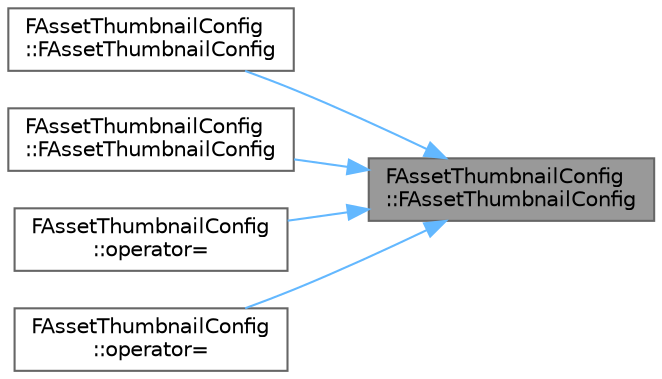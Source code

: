 digraph "FAssetThumbnailConfig::FAssetThumbnailConfig"
{
 // INTERACTIVE_SVG=YES
 // LATEX_PDF_SIZE
  bgcolor="transparent";
  edge [fontname=Helvetica,fontsize=10,labelfontname=Helvetica,labelfontsize=10];
  node [fontname=Helvetica,fontsize=10,shape=box,height=0.2,width=0.4];
  rankdir="RL";
  Node1 [id="Node000001",label="FAssetThumbnailConfig\l::FAssetThumbnailConfig",height=0.2,width=0.4,color="gray40", fillcolor="grey60", style="filled", fontcolor="black",tooltip=" "];
  Node1 -> Node2 [id="edge1_Node000001_Node000002",dir="back",color="steelblue1",style="solid",tooltip=" "];
  Node2 [id="Node000002",label="FAssetThumbnailConfig\l::FAssetThumbnailConfig",height=0.2,width=0.4,color="grey40", fillcolor="white", style="filled",URL="$d8/d81/structFAssetThumbnailConfig.html#a7c1cdf85035ed473b9d74c92d6247549",tooltip=" "];
  Node1 -> Node3 [id="edge2_Node000001_Node000003",dir="back",color="steelblue1",style="solid",tooltip=" "];
  Node3 [id="Node000003",label="FAssetThumbnailConfig\l::FAssetThumbnailConfig",height=0.2,width=0.4,color="grey40", fillcolor="white", style="filled",URL="$d8/d81/structFAssetThumbnailConfig.html#a0c843d25e590d7a4a711d304dc51518c",tooltip=" "];
  Node1 -> Node4 [id="edge3_Node000001_Node000004",dir="back",color="steelblue1",style="solid",tooltip=" "];
  Node4 [id="Node000004",label="FAssetThumbnailConfig\l::operator=",height=0.2,width=0.4,color="grey40", fillcolor="white", style="filled",URL="$d8/d81/structFAssetThumbnailConfig.html#a5a0805377e9bf2e21ed0c0aeb864fefc",tooltip=" "];
  Node1 -> Node5 [id="edge4_Node000001_Node000005",dir="back",color="steelblue1",style="solid",tooltip=" "];
  Node5 [id="Node000005",label="FAssetThumbnailConfig\l::operator=",height=0.2,width=0.4,color="grey40", fillcolor="white", style="filled",URL="$d8/d81/structFAssetThumbnailConfig.html#a84b6926ddd8f13fb38789ea4a575d5a8",tooltip=" "];
}
